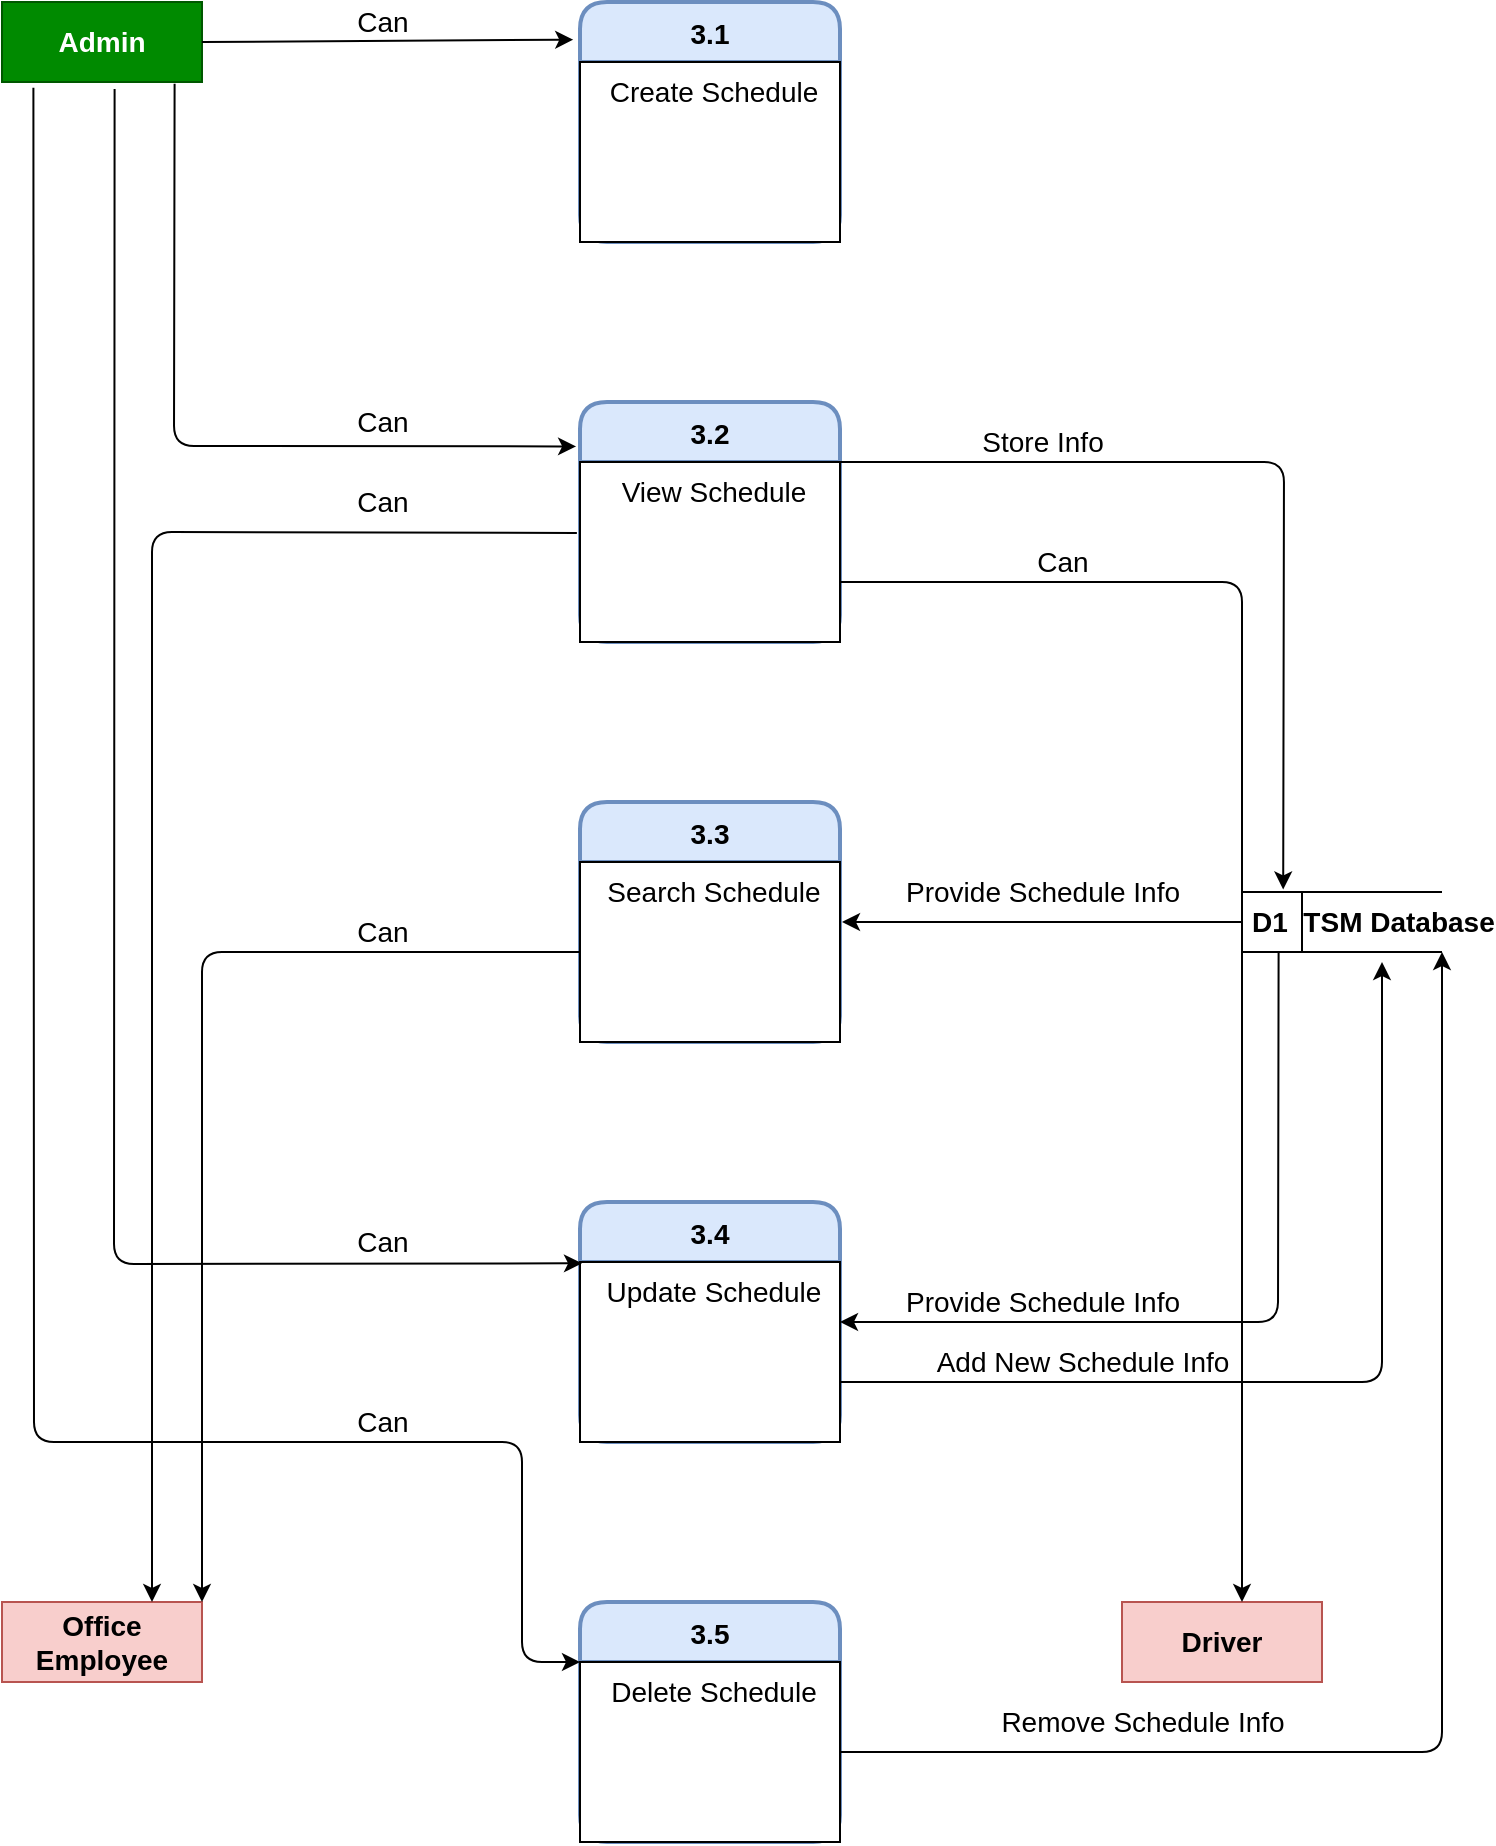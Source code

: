 <mxfile version="15.3.4" type="github">
  <diagram id="hsP1dO9LNRXBX3TntuTz" name="Page-1">
    <mxGraphModel dx="1727" dy="952" grid="0" gridSize="10" guides="1" tooltips="1" connect="1" arrows="1" fold="1" page="1" pageScale="1" pageWidth="827" pageHeight="1169" math="0" shadow="0">
      <root>
        <mxCell id="0" />
        <mxCell id="1" parent="0" />
        <mxCell id="CBm0PXSsOIjFgQmYE7kV-1" value="" style="group" vertex="1" connectable="0" parent="1">
          <mxGeometry x="60" y="80" width="720" height="920" as="geometry" />
        </mxCell>
        <mxCell id="EqECs_N4Hb2BWgpRRasq-5" value="3.2" style="swimlane;childLayout=stackLayout;horizontal=1;startSize=30;horizontalStack=0;rounded=1;fontSize=14;fontStyle=1;strokeWidth=2;resizeParent=0;resizeLast=1;shadow=0;dashed=0;align=center;hachureGap=4;pointerEvents=0;fillColor=#dae8fc;strokeColor=#6c8ebf;" parent="CBm0PXSsOIjFgQmYE7kV-1" vertex="1">
          <mxGeometry x="289" y="200" width="130" height="120" as="geometry" />
        </mxCell>
        <mxCell id="EqECs_N4Hb2BWgpRRasq-6" value="View Schedule" style="align=center;spacingLeft=4;fontSize=14;verticalAlign=top;resizable=0;rotatable=0;part=1;" parent="EqECs_N4Hb2BWgpRRasq-5" vertex="1">
          <mxGeometry y="30" width="130" height="90" as="geometry" />
        </mxCell>
        <mxCell id="EqECs_N4Hb2BWgpRRasq-7" value="" style="align=center;spacingLeft=4;fontSize=14;verticalAlign=top;resizable=0;rotatable=0;part=1;" parent="EqECs_N4Hb2BWgpRRasq-5" vertex="1">
          <mxGeometry y="120" width="130" as="geometry" />
        </mxCell>
        <mxCell id="EqECs_N4Hb2BWgpRRasq-8" value="" style="align=center;spacingLeft=4;fontSize=14;verticalAlign=top;resizable=0;rotatable=0;part=1;" parent="EqECs_N4Hb2BWgpRRasq-5" vertex="1">
          <mxGeometry y="120" width="130" as="geometry" />
        </mxCell>
        <mxCell id="EqECs_N4Hb2BWgpRRasq-9" value="3.3" style="swimlane;childLayout=stackLayout;horizontal=1;startSize=30;horizontalStack=0;rounded=1;fontSize=14;fontStyle=1;strokeWidth=2;resizeParent=0;resizeLast=1;shadow=0;dashed=0;align=center;hachureGap=4;pointerEvents=0;fillColor=#dae8fc;strokeColor=#6c8ebf;" parent="CBm0PXSsOIjFgQmYE7kV-1" vertex="1">
          <mxGeometry x="289" y="400" width="130" height="120" as="geometry" />
        </mxCell>
        <mxCell id="EqECs_N4Hb2BWgpRRasq-10" value="Search Schedule" style="align=center;spacingLeft=4;fontSize=14;verticalAlign=top;resizable=0;rotatable=0;part=1;" parent="EqECs_N4Hb2BWgpRRasq-9" vertex="1">
          <mxGeometry y="30" width="130" height="90" as="geometry" />
        </mxCell>
        <mxCell id="EqECs_N4Hb2BWgpRRasq-11" value="" style="align=center;spacingLeft=4;fontSize=14;verticalAlign=top;resizable=0;rotatable=0;part=1;" parent="EqECs_N4Hb2BWgpRRasq-9" vertex="1">
          <mxGeometry y="120" width="130" as="geometry" />
        </mxCell>
        <mxCell id="EqECs_N4Hb2BWgpRRasq-12" value="" style="align=center;spacingLeft=4;fontSize=14;verticalAlign=top;resizable=0;rotatable=0;part=1;" parent="EqECs_N4Hb2BWgpRRasq-9" vertex="1">
          <mxGeometry y="120" width="130" as="geometry" />
        </mxCell>
        <mxCell id="EqECs_N4Hb2BWgpRRasq-13" value="3.4" style="swimlane;childLayout=stackLayout;horizontal=1;startSize=30;horizontalStack=0;rounded=1;fontSize=14;fontStyle=1;strokeWidth=2;resizeParent=0;resizeLast=1;shadow=0;dashed=0;align=center;hachureGap=4;pointerEvents=0;fillColor=#dae8fc;strokeColor=#6c8ebf;" parent="CBm0PXSsOIjFgQmYE7kV-1" vertex="1">
          <mxGeometry x="289" y="600" width="130" height="120" as="geometry" />
        </mxCell>
        <mxCell id="EqECs_N4Hb2BWgpRRasq-14" value="Update Schedule" style="align=center;spacingLeft=4;fontSize=14;verticalAlign=top;resizable=0;rotatable=0;part=1;" parent="EqECs_N4Hb2BWgpRRasq-13" vertex="1">
          <mxGeometry y="30" width="130" height="90" as="geometry" />
        </mxCell>
        <mxCell id="EqECs_N4Hb2BWgpRRasq-15" value="" style="align=center;spacingLeft=4;fontSize=14;verticalAlign=top;resizable=0;rotatable=0;part=1;" parent="EqECs_N4Hb2BWgpRRasq-13" vertex="1">
          <mxGeometry y="120" width="130" as="geometry" />
        </mxCell>
        <mxCell id="EqECs_N4Hb2BWgpRRasq-16" value="" style="align=center;spacingLeft=4;fontSize=14;verticalAlign=top;resizable=0;rotatable=0;part=1;" parent="EqECs_N4Hb2BWgpRRasq-13" vertex="1">
          <mxGeometry y="120" width="130" as="geometry" />
        </mxCell>
        <mxCell id="EqECs_N4Hb2BWgpRRasq-17" value="3.5" style="swimlane;childLayout=stackLayout;horizontal=1;startSize=30;horizontalStack=0;rounded=1;fontSize=14;fontStyle=1;strokeWidth=2;resizeParent=0;resizeLast=1;shadow=0;dashed=0;align=center;hachureGap=4;pointerEvents=0;fillColor=#dae8fc;strokeColor=#6c8ebf;" parent="CBm0PXSsOIjFgQmYE7kV-1" vertex="1">
          <mxGeometry x="289" y="800" width="130" height="120" as="geometry" />
        </mxCell>
        <mxCell id="EqECs_N4Hb2BWgpRRasq-18" value="Delete Schedule" style="align=center;spacingLeft=4;fontSize=14;verticalAlign=top;resizable=0;rotatable=0;part=1;" parent="EqECs_N4Hb2BWgpRRasq-17" vertex="1">
          <mxGeometry y="30" width="130" height="90" as="geometry" />
        </mxCell>
        <mxCell id="EqECs_N4Hb2BWgpRRasq-19" value="" style="align=center;spacingLeft=4;fontSize=14;verticalAlign=top;resizable=0;rotatable=0;part=1;" parent="EqECs_N4Hb2BWgpRRasq-17" vertex="1">
          <mxGeometry y="120" width="130" as="geometry" />
        </mxCell>
        <mxCell id="EqECs_N4Hb2BWgpRRasq-20" value="" style="align=center;spacingLeft=4;fontSize=14;verticalAlign=top;resizable=0;rotatable=0;part=1;" parent="EqECs_N4Hb2BWgpRRasq-17" vertex="1">
          <mxGeometry y="120" width="130" as="geometry" />
        </mxCell>
        <mxCell id="EqECs_N4Hb2BWgpRRasq-21" value="&lt;b&gt;D1&amp;nbsp; TSM Database&lt;/b&gt;" style="html=1;dashed=0;whitespace=wrap;shape=mxgraph.dfd.dataStoreID;align=left;spacingLeft=3;points=[[0,0],[0.5,0],[1,0],[0,0.5],[1,0.5],[0,1],[0.5,1],[1,1]];hachureGap=4;pointerEvents=0;fontSize=14;" parent="CBm0PXSsOIjFgQmYE7kV-1" vertex="1">
          <mxGeometry x="620" y="445" width="100" height="30" as="geometry" />
        </mxCell>
        <mxCell id="EqECs_N4Hb2BWgpRRasq-22" value="&lt;b&gt;Admin&lt;/b&gt;" style="whiteSpace=wrap;html=1;align=center;hachureGap=4;pointerEvents=0;fontSize=14;fillColor=#008a00;strokeColor=#005700;fontColor=#ffffff;" parent="CBm0PXSsOIjFgQmYE7kV-1" vertex="1">
          <mxGeometry width="100" height="40" as="geometry" />
        </mxCell>
        <mxCell id="EqECs_N4Hb2BWgpRRasq-23" value="&lt;b&gt;Office Employee&lt;/b&gt;" style="whiteSpace=wrap;html=1;align=center;hachureGap=4;pointerEvents=0;fontSize=14;fillColor=#f8cecc;strokeColor=#b85450;" parent="CBm0PXSsOIjFgQmYE7kV-1" vertex="1">
          <mxGeometry y="800" width="100" height="40" as="geometry" />
        </mxCell>
        <mxCell id="EqECs_N4Hb2BWgpRRasq-24" value="&lt;b&gt;Driver&lt;/b&gt;" style="whiteSpace=wrap;html=1;align=center;hachureGap=4;pointerEvents=0;fontSize=14;fillColor=#f8cecc;strokeColor=#b85450;" parent="CBm0PXSsOIjFgQmYE7kV-1" vertex="1">
          <mxGeometry x="560" y="800" width="100" height="40" as="geometry" />
        </mxCell>
        <mxCell id="EqECs_N4Hb2BWgpRRasq-26" value="3.1" style="swimlane;childLayout=stackLayout;horizontal=1;startSize=30;horizontalStack=0;rounded=1;fontSize=14;fontStyle=1;strokeWidth=2;resizeParent=0;resizeLast=1;shadow=0;dashed=0;align=center;hachureGap=4;pointerEvents=0;fillColor=#dae8fc;strokeColor=#6c8ebf;" parent="CBm0PXSsOIjFgQmYE7kV-1" vertex="1">
          <mxGeometry x="289" width="130" height="120" as="geometry" />
        </mxCell>
        <mxCell id="EqECs_N4Hb2BWgpRRasq-27" value="Create Schedule" style="align=center;spacingLeft=4;fontSize=14;verticalAlign=top;resizable=0;rotatable=0;part=1;" parent="EqECs_N4Hb2BWgpRRasq-26" vertex="1">
          <mxGeometry y="30" width="130" height="90" as="geometry" />
        </mxCell>
        <mxCell id="EqECs_N4Hb2BWgpRRasq-28" value="" style="align=center;spacingLeft=4;fontSize=14;verticalAlign=top;resizable=0;rotatable=0;part=1;" parent="EqECs_N4Hb2BWgpRRasq-26" vertex="1">
          <mxGeometry y="120" width="130" as="geometry" />
        </mxCell>
        <mxCell id="EqECs_N4Hb2BWgpRRasq-29" value="" style="align=center;spacingLeft=4;fontSize=14;verticalAlign=top;resizable=0;rotatable=0;part=1;" parent="EqECs_N4Hb2BWgpRRasq-26" vertex="1">
          <mxGeometry y="120" width="130" as="geometry" />
        </mxCell>
        <mxCell id="EqECs_N4Hb2BWgpRRasq-31" value="" style="endArrow=classic;html=1;fontSize=14;sourcePerimeterSpacing=8;targetPerimeterSpacing=8;exitX=1;exitY=0.5;exitDx=0;exitDy=0;entryX=-0.026;entryY=0.157;entryDx=0;entryDy=0;entryPerimeter=0;" parent="CBm0PXSsOIjFgQmYE7kV-1" source="EqECs_N4Hb2BWgpRRasq-22" target="EqECs_N4Hb2BWgpRRasq-26" edge="1">
          <mxGeometry width="50" height="50" relative="1" as="geometry">
            <mxPoint x="290" y="260" as="sourcePoint" />
            <mxPoint x="340" y="210" as="targetPoint" />
          </mxGeometry>
        </mxCell>
        <mxCell id="EqECs_N4Hb2BWgpRRasq-32" value="Can" style="text;html=1;align=center;verticalAlign=middle;resizable=0;points=[];autosize=1;strokeColor=none;fillColor=none;fontSize=14;" parent="CBm0PXSsOIjFgQmYE7kV-1" vertex="1">
          <mxGeometry x="170" width="40" height="20" as="geometry" />
        </mxCell>
        <mxCell id="EqECs_N4Hb2BWgpRRasq-33" value="" style="endArrow=classic;html=1;fontSize=14;sourcePerimeterSpacing=8;targetPerimeterSpacing=8;exitX=0.863;exitY=1.021;exitDx=0;exitDy=0;exitPerimeter=0;entryX=-0.015;entryY=0.185;entryDx=0;entryDy=0;entryPerimeter=0;" parent="CBm0PXSsOIjFgQmYE7kV-1" source="EqECs_N4Hb2BWgpRRasq-22" target="EqECs_N4Hb2BWgpRRasq-5" edge="1">
          <mxGeometry width="50" height="50" relative="1" as="geometry">
            <mxPoint x="290" y="170" as="sourcePoint" />
            <mxPoint x="340" y="120" as="targetPoint" />
            <Array as="points">
              <mxPoint x="86" y="222" />
            </Array>
          </mxGeometry>
        </mxCell>
        <mxCell id="EqECs_N4Hb2BWgpRRasq-34" value="Can" style="text;html=1;align=center;verticalAlign=middle;resizable=0;points=[];autosize=1;strokeColor=none;fillColor=none;fontSize=14;" parent="CBm0PXSsOIjFgQmYE7kV-1" vertex="1">
          <mxGeometry x="170" y="200" width="40" height="20" as="geometry" />
        </mxCell>
        <mxCell id="EqECs_N4Hb2BWgpRRasq-35" value="" style="endArrow=classic;html=1;fontSize=14;sourcePerimeterSpacing=8;targetPerimeterSpacing=8;exitX=0.563;exitY=1.087;exitDx=0;exitDy=0;exitPerimeter=0;" parent="CBm0PXSsOIjFgQmYE7kV-1" source="EqECs_N4Hb2BWgpRRasq-22" edge="1">
          <mxGeometry width="50" height="50" relative="1" as="geometry">
            <mxPoint x="290" y="170" as="sourcePoint" />
            <mxPoint x="290" y="630.667" as="targetPoint" />
            <Array as="points">
              <mxPoint x="56" y="631" />
            </Array>
          </mxGeometry>
        </mxCell>
        <mxCell id="EqECs_N4Hb2BWgpRRasq-36" value="Can" style="text;html=1;align=center;verticalAlign=middle;resizable=0;points=[];autosize=1;strokeColor=none;fillColor=none;fontSize=14;" parent="CBm0PXSsOIjFgQmYE7kV-1" vertex="1">
          <mxGeometry x="170" y="610" width="40" height="20" as="geometry" />
        </mxCell>
        <mxCell id="EqECs_N4Hb2BWgpRRasq-37" value="" style="endArrow=classic;html=1;fontSize=14;sourcePerimeterSpacing=8;targetPerimeterSpacing=8;exitX=0.157;exitY=1.071;exitDx=0;exitDy=0;exitPerimeter=0;entryX=0;entryY=0;entryDx=0;entryDy=0;" parent="CBm0PXSsOIjFgQmYE7kV-1" source="EqECs_N4Hb2BWgpRRasq-22" target="EqECs_N4Hb2BWgpRRasq-18" edge="1">
          <mxGeometry width="50" height="50" relative="1" as="geometry">
            <mxPoint x="290" y="220" as="sourcePoint" />
            <mxPoint x="340" y="170" as="targetPoint" />
            <Array as="points">
              <mxPoint x="16" y="720" />
              <mxPoint x="260" y="720" />
              <mxPoint x="260" y="830" />
            </Array>
          </mxGeometry>
        </mxCell>
        <mxCell id="EqECs_N4Hb2BWgpRRasq-38" value="Can" style="text;html=1;align=center;verticalAlign=middle;resizable=0;points=[];autosize=1;strokeColor=none;fillColor=none;fontSize=14;" parent="CBm0PXSsOIjFgQmYE7kV-1" vertex="1">
          <mxGeometry x="170" y="700" width="40" height="20" as="geometry" />
        </mxCell>
        <mxCell id="EqECs_N4Hb2BWgpRRasq-39" value="" style="endArrow=classic;html=1;fontSize=14;sourcePerimeterSpacing=8;targetPerimeterSpacing=8;exitX=-0.012;exitY=0.394;exitDx=0;exitDy=0;exitPerimeter=0;entryX=0.75;entryY=0;entryDx=0;entryDy=0;" parent="CBm0PXSsOIjFgQmYE7kV-1" source="EqECs_N4Hb2BWgpRRasq-6" target="EqECs_N4Hb2BWgpRRasq-23" edge="1">
          <mxGeometry width="50" height="50" relative="1" as="geometry">
            <mxPoint x="400" y="580" as="sourcePoint" />
            <mxPoint x="450" y="530" as="targetPoint" />
            <Array as="points">
              <mxPoint x="75" y="265" />
            </Array>
          </mxGeometry>
        </mxCell>
        <mxCell id="EqECs_N4Hb2BWgpRRasq-40" value="Can" style="text;html=1;align=center;verticalAlign=middle;resizable=0;points=[];autosize=1;strokeColor=none;fillColor=none;fontSize=14;" parent="CBm0PXSsOIjFgQmYE7kV-1" vertex="1">
          <mxGeometry x="170" y="240" width="40" height="20" as="geometry" />
        </mxCell>
        <mxCell id="EqECs_N4Hb2BWgpRRasq-41" value="" style="endArrow=classic;html=1;fontSize=14;sourcePerimeterSpacing=8;targetPerimeterSpacing=8;exitX=0;exitY=0.5;exitDx=0;exitDy=0;entryX=1;entryY=0;entryDx=0;entryDy=0;" parent="CBm0PXSsOIjFgQmYE7kV-1" source="EqECs_N4Hb2BWgpRRasq-10" target="EqECs_N4Hb2BWgpRRasq-23" edge="1">
          <mxGeometry width="50" height="50" relative="1" as="geometry">
            <mxPoint x="400" y="580" as="sourcePoint" />
            <mxPoint x="450" y="530" as="targetPoint" />
            <Array as="points">
              <mxPoint x="100" y="475" />
            </Array>
          </mxGeometry>
        </mxCell>
        <mxCell id="EqECs_N4Hb2BWgpRRasq-42" value="Can" style="text;html=1;align=center;verticalAlign=middle;resizable=0;points=[];autosize=1;strokeColor=none;fillColor=none;fontSize=14;" parent="CBm0PXSsOIjFgQmYE7kV-1" vertex="1">
          <mxGeometry x="170" y="455" width="40" height="20" as="geometry" />
        </mxCell>
        <mxCell id="EqECs_N4Hb2BWgpRRasq-43" value="" style="endArrow=classic;html=1;fontSize=14;sourcePerimeterSpacing=8;targetPerimeterSpacing=8;exitX=1;exitY=0;exitDx=0;exitDy=0;entryX=0.206;entryY=-0.043;entryDx=0;entryDy=0;entryPerimeter=0;" parent="CBm0PXSsOIjFgQmYE7kV-1" source="EqECs_N4Hb2BWgpRRasq-6" target="EqECs_N4Hb2BWgpRRasq-21" edge="1">
          <mxGeometry width="50" height="50" relative="1" as="geometry">
            <mxPoint x="400" y="580" as="sourcePoint" />
            <mxPoint x="450" y="530" as="targetPoint" />
            <Array as="points">
              <mxPoint x="641" y="230" />
            </Array>
          </mxGeometry>
        </mxCell>
        <mxCell id="EqECs_N4Hb2BWgpRRasq-44" value="Store Info" style="text;html=1;align=center;verticalAlign=middle;resizable=0;points=[];autosize=1;strokeColor=none;fillColor=none;fontSize=14;" parent="CBm0PXSsOIjFgQmYE7kV-1" vertex="1">
          <mxGeometry x="480" y="210" width="80" height="20" as="geometry" />
        </mxCell>
        <mxCell id="EqECs_N4Hb2BWgpRRasq-45" value="" style="endArrow=classic;html=1;fontSize=14;sourcePerimeterSpacing=8;targetPerimeterSpacing=8;exitX=0;exitY=0.5;exitDx=0;exitDy=0;" parent="CBm0PXSsOIjFgQmYE7kV-1" source="EqECs_N4Hb2BWgpRRasq-21" edge="1">
          <mxGeometry width="50" height="50" relative="1" as="geometry">
            <mxPoint x="400" y="580" as="sourcePoint" />
            <mxPoint x="420" y="460" as="targetPoint" />
          </mxGeometry>
        </mxCell>
        <mxCell id="EqECs_N4Hb2BWgpRRasq-46" value="Provide Schedule Info" style="text;html=1;align=center;verticalAlign=middle;resizable=0;points=[];autosize=1;strokeColor=none;fillColor=none;fontSize=14;" parent="CBm0PXSsOIjFgQmYE7kV-1" vertex="1">
          <mxGeometry x="445" y="435" width="150" height="20" as="geometry" />
        </mxCell>
        <mxCell id="EqECs_N4Hb2BWgpRRasq-47" value="" style="endArrow=classic;html=1;fontSize=14;sourcePerimeterSpacing=8;targetPerimeterSpacing=8;exitX=0.183;exitY=0.986;exitDx=0;exitDy=0;exitPerimeter=0;entryX=1;entryY=0.5;entryDx=0;entryDy=0;" parent="CBm0PXSsOIjFgQmYE7kV-1" source="EqECs_N4Hb2BWgpRRasq-21" target="EqECs_N4Hb2BWgpRRasq-13" edge="1">
          <mxGeometry width="50" height="50" relative="1" as="geometry">
            <mxPoint x="400" y="730" as="sourcePoint" />
            <mxPoint x="450" y="680" as="targetPoint" />
            <Array as="points">
              <mxPoint x="638" y="660" />
            </Array>
          </mxGeometry>
        </mxCell>
        <mxCell id="EqECs_N4Hb2BWgpRRasq-48" value="Provide Schedule Info" style="text;html=1;align=center;verticalAlign=middle;resizable=0;points=[];autosize=1;strokeColor=none;fillColor=none;fontSize=14;" parent="CBm0PXSsOIjFgQmYE7kV-1" vertex="1">
          <mxGeometry x="445" y="640" width="150" height="20" as="geometry" />
        </mxCell>
        <mxCell id="EqECs_N4Hb2BWgpRRasq-49" value="" style="endArrow=classic;html=1;fontSize=14;sourcePerimeterSpacing=8;targetPerimeterSpacing=8;exitX=1;exitY=0.75;exitDx=0;exitDy=0;entryX=0.7;entryY=1.167;entryDx=0;entryDy=0;entryPerimeter=0;" parent="CBm0PXSsOIjFgQmYE7kV-1" source="EqECs_N4Hb2BWgpRRasq-13" target="EqECs_N4Hb2BWgpRRasq-21" edge="1">
          <mxGeometry width="50" height="50" relative="1" as="geometry">
            <mxPoint x="400" y="730" as="sourcePoint" />
            <mxPoint x="450" y="680" as="targetPoint" />
            <Array as="points">
              <mxPoint x="690" y="690" />
            </Array>
          </mxGeometry>
        </mxCell>
        <mxCell id="EqECs_N4Hb2BWgpRRasq-50" value="Add New Schedule Info" style="text;html=1;align=center;verticalAlign=middle;resizable=0;points=[];autosize=1;strokeColor=none;fillColor=none;fontSize=14;" parent="CBm0PXSsOIjFgQmYE7kV-1" vertex="1">
          <mxGeometry x="460" y="670" width="160" height="20" as="geometry" />
        </mxCell>
        <mxCell id="EqECs_N4Hb2BWgpRRasq-52" value="" style="endArrow=classic;html=1;fontSize=14;sourcePerimeterSpacing=8;targetPerimeterSpacing=8;exitX=1;exitY=0.75;exitDx=0;exitDy=0;" parent="CBm0PXSsOIjFgQmYE7kV-1" source="EqECs_N4Hb2BWgpRRasq-5" edge="1">
          <mxGeometry width="50" height="50" relative="1" as="geometry">
            <mxPoint x="410" y="580" as="sourcePoint" />
            <mxPoint x="620" y="800" as="targetPoint" />
            <Array as="points">
              <mxPoint x="620" y="290" />
            </Array>
          </mxGeometry>
        </mxCell>
        <mxCell id="EqECs_N4Hb2BWgpRRasq-54" value="Can" style="text;html=1;align=center;verticalAlign=middle;resizable=0;points=[];autosize=1;strokeColor=none;fillColor=none;fontSize=14;" parent="CBm0PXSsOIjFgQmYE7kV-1" vertex="1">
          <mxGeometry x="510" y="270" width="40" height="20" as="geometry" />
        </mxCell>
        <mxCell id="EqECs_N4Hb2BWgpRRasq-55" value="" style="endArrow=classic;html=1;fontSize=14;sourcePerimeterSpacing=8;targetPerimeterSpacing=8;exitX=1;exitY=0.5;exitDx=0;exitDy=0;entryX=1;entryY=1;entryDx=0;entryDy=0;" parent="CBm0PXSsOIjFgQmYE7kV-1" source="EqECs_N4Hb2BWgpRRasq-18" target="EqECs_N4Hb2BWgpRRasq-21" edge="1">
          <mxGeometry width="50" height="50" relative="1" as="geometry">
            <mxPoint x="410" y="580" as="sourcePoint" />
            <mxPoint x="460" y="530" as="targetPoint" />
            <Array as="points">
              <mxPoint x="720" y="875" />
            </Array>
          </mxGeometry>
        </mxCell>
        <mxCell id="EqECs_N4Hb2BWgpRRasq-56" value="Remove Schedule Info" style="text;html=1;align=center;verticalAlign=middle;resizable=0;points=[];autosize=1;strokeColor=none;fillColor=none;fontSize=14;" parent="CBm0PXSsOIjFgQmYE7kV-1" vertex="1">
          <mxGeometry x="490" y="850" width="160" height="20" as="geometry" />
        </mxCell>
      </root>
    </mxGraphModel>
  </diagram>
</mxfile>
